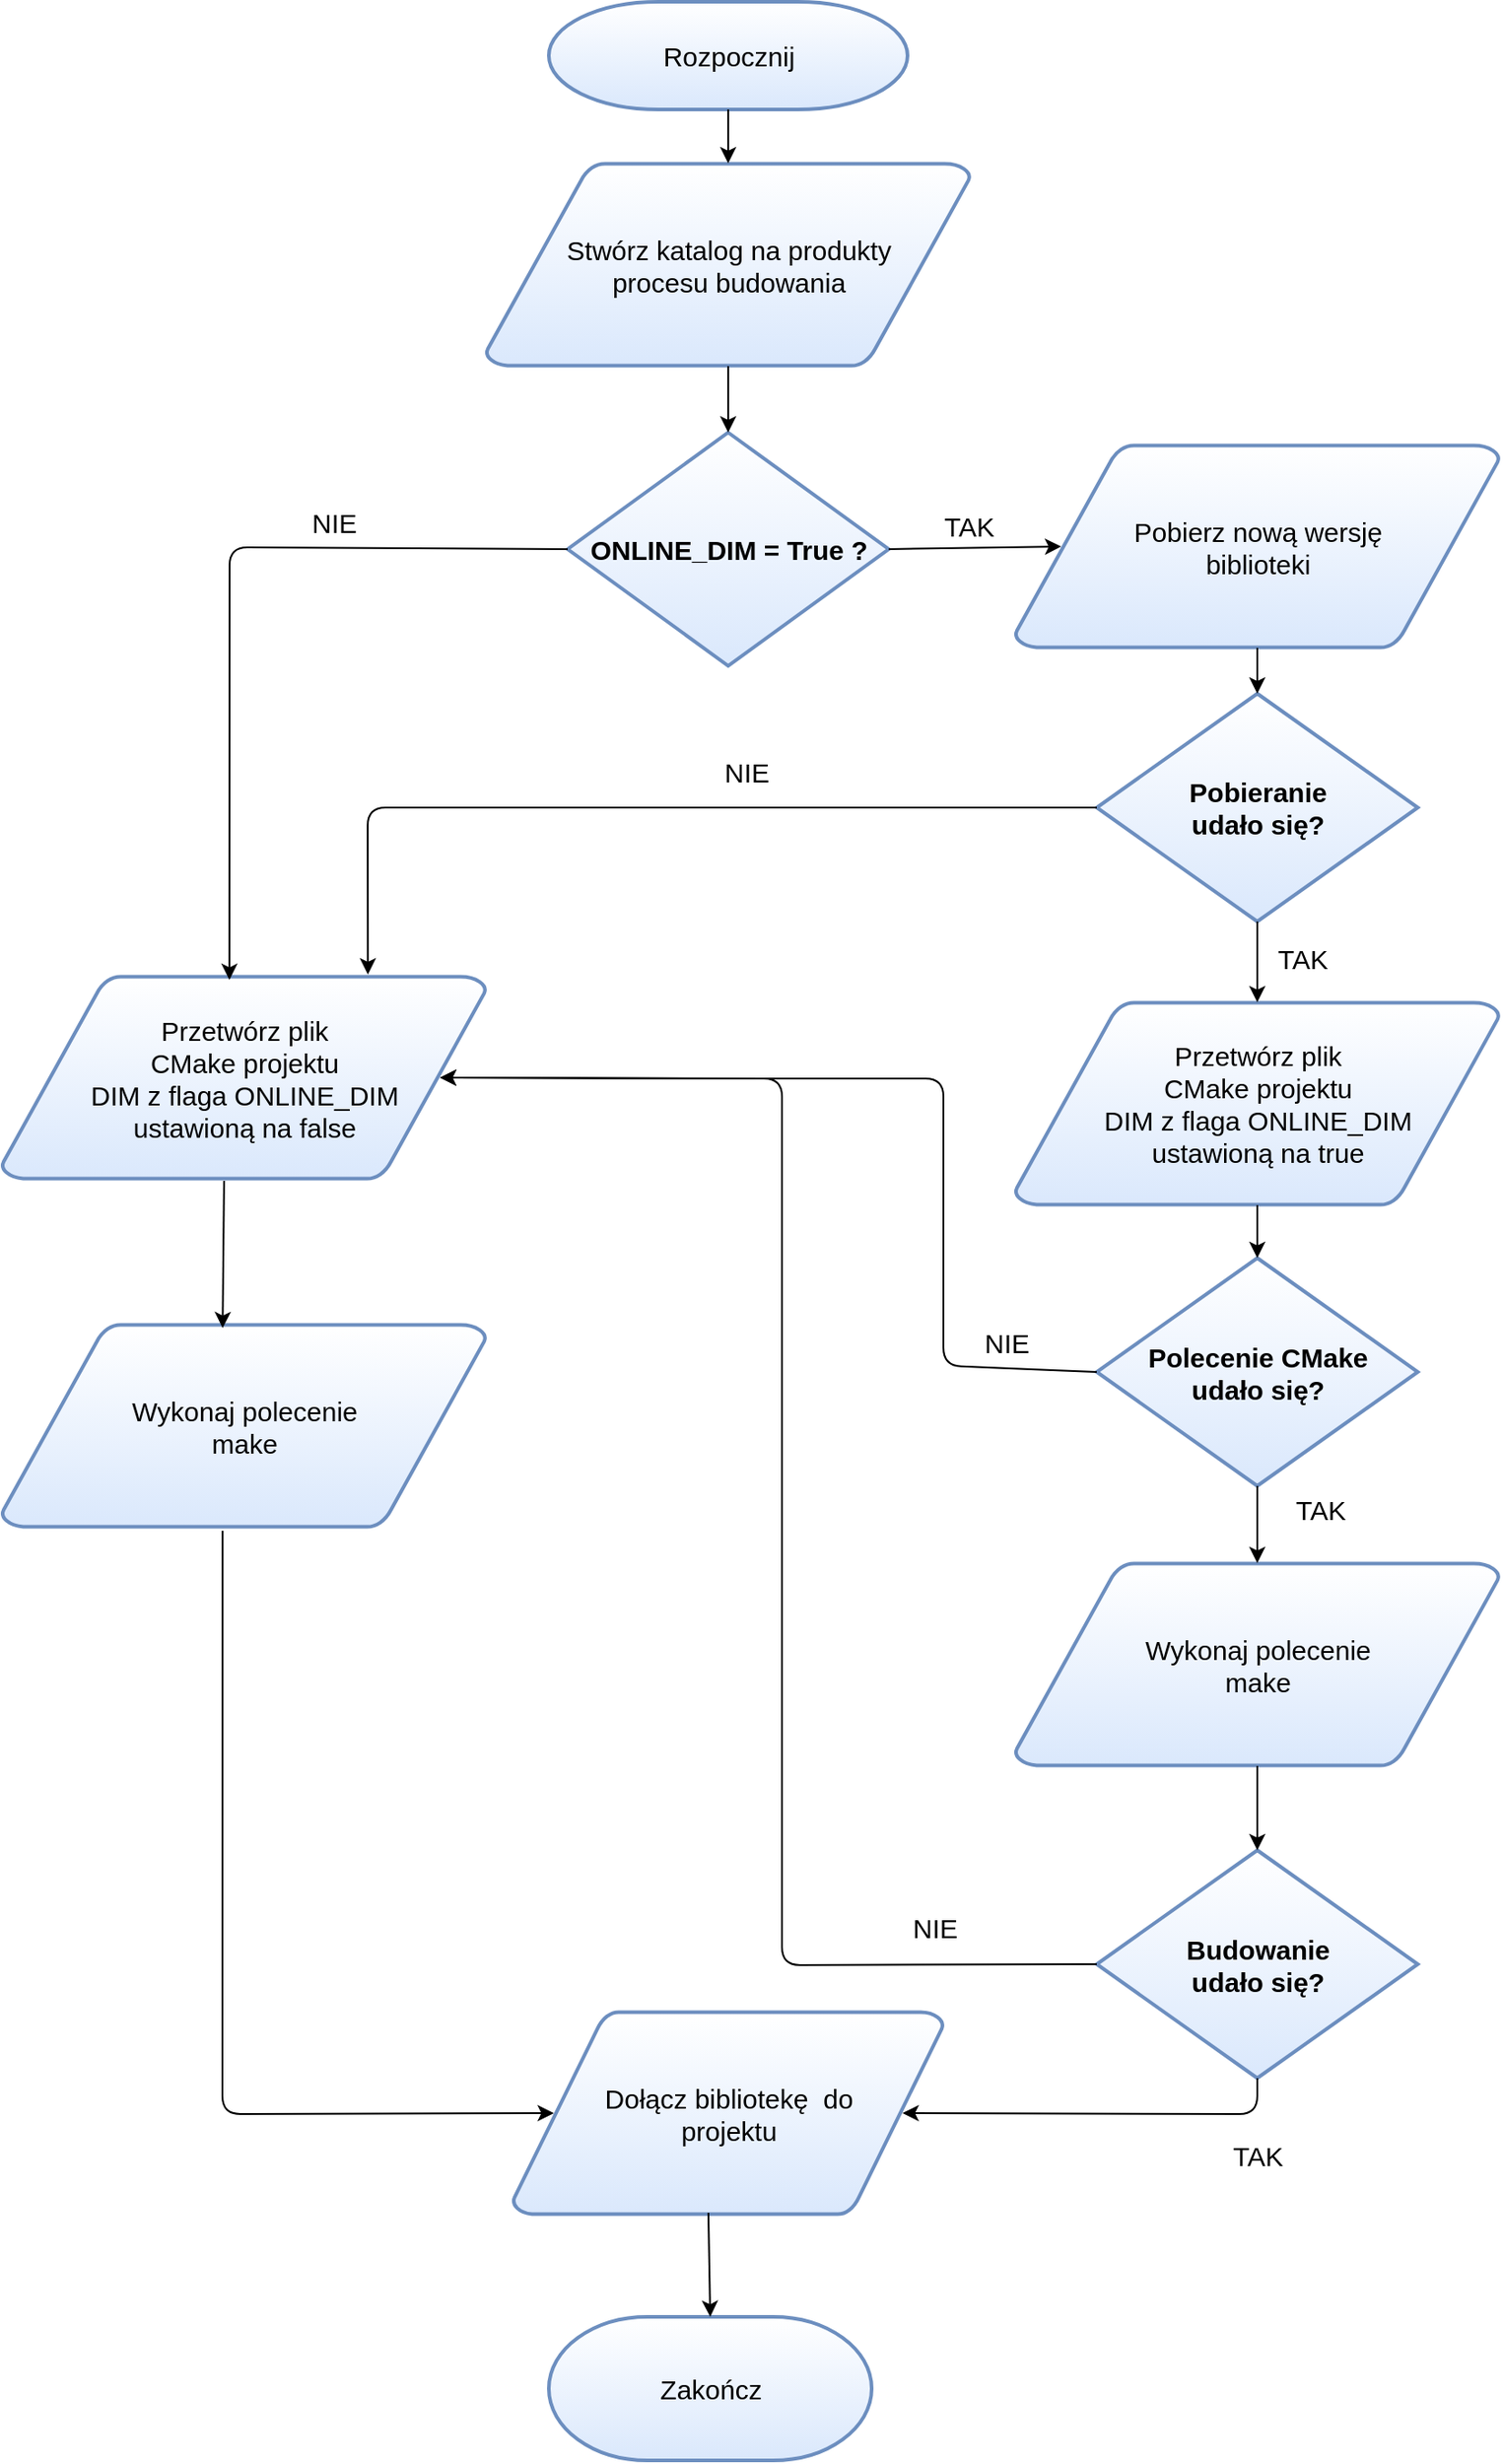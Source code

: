 <mxfile version="12.4.3" type="device" pages="1"><diagram id="6a731a19-8d31-9384-78a2-239565b7b9f0" name="Page-1"><mxGraphModel dx="2062" dy="1122" grid="1" gridSize="10" guides="1" tooltips="1" connect="1" arrows="1" fold="1" page="1" pageScale="1" pageWidth="925" pageHeight="1400" background="#ffffff" math="0" shadow="0"><root><mxCell id="0"/><mxCell id="1" parent="0"/><mxCell id="p2uiwKz1eEUBkbLoCsrr-55" value="Rozpocznij" style="shape=mxgraph.flowchart.terminator;strokeWidth=2;gradientDirection=north;fontStyle=0;html=1;fontSize=15;fillColor=#dae8fc;strokeColor=#6c8ebf;gradientColor=#ffffff;" parent="1" vertex="1"><mxGeometry x="350" y="10" width="200" height="60" as="geometry"/></mxCell><mxCell id="p2uiwKz1eEUBkbLoCsrr-56" value="&lt;strong style=&quot;font-size: 15px;&quot;&gt;ONLINE_DIM = True ?&lt;/strong&gt;" style="shape=mxgraph.flowchart.decision;strokeWidth=2;gradientDirection=north;fontStyle=0;html=1;fontSize=15;fillColor=#dae8fc;strokeColor=#6c8ebf;gradientColor=#ffffff;" parent="1" vertex="1"><mxGeometry x="360.5" y="250" width="179" height="130" as="geometry"/></mxCell><mxCell id="p2uiwKz1eEUBkbLoCsrr-57" value="&lt;font style=&quot;font-size: 15px;&quot;&gt;Przetwórz plik&lt;br style=&quot;font-size: 15px;&quot;&gt;CMake projektu&lt;br style=&quot;font-size: 15px;&quot;&gt;DIM z flaga ONLINE_DIM&lt;br style=&quot;font-size: 15px;&quot;&gt;ustawioną na false&lt;/font&gt;" style="shape=mxgraph.flowchart.data;strokeWidth=2;gradientDirection=north;fontStyle=0;html=1;fontSize=15;fillColor=#dae8fc;strokeColor=#6c8ebf;gradientColor=#ffffff;" parent="1" vertex="1"><mxGeometry x="45" y="553" width="270" height="113" as="geometry"/></mxCell><mxCell id="p2uiwKz1eEUBkbLoCsrr-59" value="Zakończ" style="shape=mxgraph.flowchart.terminator;strokeWidth=2;gradientDirection=north;fontStyle=0;html=1;fontSize=15;fillColor=#dae8fc;strokeColor=#6c8ebf;gradientColor=#ffffff;" parent="1" vertex="1"><mxGeometry x="350" y="1300" width="180" height="80" as="geometry"/></mxCell><mxCell id="p2uiwKz1eEUBkbLoCsrr-62" value="&lt;span style=&quot;font-size: 15px&quot;&gt;Dołącz bibliotekę&amp;nbsp; do&lt;br style=&quot;font-size: 15px&quot;&gt;&lt;/span&gt;projektu" style="shape=mxgraph.flowchart.data;strokeWidth=2;gradientDirection=north;fontStyle=0;html=1;fontSize=15;fillColor=#dae8fc;strokeColor=#6c8ebf;gradientColor=#ffffff;" parent="1" vertex="1"><mxGeometry x="330" y="1130" width="240" height="113" as="geometry"/></mxCell><mxCell id="p2uiwKz1eEUBkbLoCsrr-63" value="Pobierz nową wersję&lt;br&gt;biblioteki" style="shape=mxgraph.flowchart.data;strokeWidth=2;gradientDirection=north;fontStyle=0;html=1;fontSize=15;fillColor=#dae8fc;strokeColor=#6c8ebf;gradientColor=#ffffff;" parent="1" vertex="1"><mxGeometry x="610" y="257" width="270" height="113" as="geometry"/></mxCell><mxCell id="p2uiwKz1eEUBkbLoCsrr-64" value="Stwórz katalog na produkty&lt;br&gt;procesu budowania" style="shape=mxgraph.flowchart.data;strokeWidth=2;gradientDirection=north;fontStyle=0;html=1;fontSize=15;fillColor=#dae8fc;strokeColor=#6c8ebf;gradientColor=#ffffff;" parent="1" vertex="1"><mxGeometry x="315" y="100" width="270" height="113" as="geometry"/></mxCell><mxCell id="p2uiwKz1eEUBkbLoCsrr-65" value="&lt;span style=&quot;color: rgba(0 , 0 , 0 , 0) ; font-family: monospace ; font-size: 0px&quot;&gt;%3CmxGraphModel%3E%3Croot%3E%3CmxCell%20id%3D%220%22%2F%3E%3CmxCell%20id%3D%221%22%20parent%3D%220%22%2F%3E%3CmxCell%20id%3D%222%22%20value%3D%22%26lt%3Bfont%20style%3D%26quot%3Bfont-size%3A%2015px%3B%26quot%3B%26gt%3BPrzetw%C3%B3rz%20plik%26lt%3Bbr%20style%3D%26quot%3Bfont-size%3A%2015px%3B%26quot%3B%26gt%3BCMake%20projektu%26lt%3Bbr%20style%3D%26quot%3Bfont-size%3A%2015px%3B%26quot%3B%26gt%3BDIM%20z%20flaga%20ONLINE_DIM%26lt%3Bbr%20style%3D%26quot%3Bfont-size%3A%2015px%3B%26quot%3B%26gt%3Bustawion%C4%85%20na%20false%26lt%3B%2Ffont%26gt%3B%22%20style%3D%22shape%3Dmxgraph.flowchart.data%3BstrokeWidth%3D2%3BgradientColor%3Dnone%3BgradientDirection%3Dnorth%3BfontStyle%3D0%3Bhtml%3D1%3BfontSize%3D15%3B%22%20vertex%3D%221%22%20parent%3D%221%22%3E%3CmxGeometry%20x%3D%22620%22%20y%3D%22402.5%22%20width%3D%22270%22%20height%3D%22113%22%20as%3D%22geometry%22%2F%3E%3C%2FmxCell%3E%3C%2Froot%3E%3C%2FmxGraphModel%3E&lt;/span&gt;" style="text;html=1;align=center;verticalAlign=middle;resizable=0;points=[];;autosize=1;fontSize=15;" parent="1" vertex="1"><mxGeometry x="467" y="609" width="20" height="30" as="geometry"/></mxCell><mxCell id="p2uiwKz1eEUBkbLoCsrr-66" value="&lt;font style=&quot;font-size: 15px&quot;&gt;Przetwórz plik&lt;br style=&quot;font-size: 15px&quot;&gt;CMake projektu&lt;br style=&quot;font-size: 15px&quot;&gt;DIM z flaga ONLINE_DIM&lt;br style=&quot;font-size: 15px&quot;&gt;ustawioną na true&lt;/font&gt;" style="shape=mxgraph.flowchart.data;strokeWidth=2;gradientDirection=north;fontStyle=0;html=1;fontSize=15;fillColor=#dae8fc;strokeColor=#6c8ebf;gradientColor=#ffffff;" parent="1" vertex="1"><mxGeometry x="610" y="567.5" width="270" height="113" as="geometry"/></mxCell><mxCell id="p2uiwKz1eEUBkbLoCsrr-67" value="&lt;strong style=&quot;font-size: 15px;&quot;&gt;Budowanie&lt;br style=&quot;font-size: 15px;&quot;&gt;udało się?&lt;br style=&quot;font-size: 15px;&quot;&gt;&lt;/strong&gt;" style="shape=mxgraph.flowchart.decision;strokeWidth=2;gradientDirection=north;fontStyle=0;html=1;fontSize=15;fillColor=#dae8fc;strokeColor=#6c8ebf;gradientColor=#ffffff;" parent="1" vertex="1"><mxGeometry x="655.5" y="1040" width="179" height="127" as="geometry"/></mxCell><mxCell id="p2uiwKz1eEUBkbLoCsrr-72" value="Wykonaj polecenie&lt;br&gt;make" style="shape=mxgraph.flowchart.data;strokeWidth=2;gradientDirection=north;fontStyle=0;html=1;fontSize=15;fillColor=#dae8fc;strokeColor=#6c8ebf;gradientColor=#ffffff;" parent="1" vertex="1"><mxGeometry x="45" y="747" width="270" height="113" as="geometry"/></mxCell><mxCell id="p2uiwKz1eEUBkbLoCsrr-74" value="&lt;strong style=&quot;font-size: 15px;&quot;&gt;Pobieranie&lt;br style=&quot;font-size: 15px;&quot;&gt;udało się?&lt;br style=&quot;font-size: 15px;&quot;&gt;&lt;/strong&gt;" style="shape=mxgraph.flowchart.decision;strokeWidth=2;gradientDirection=north;fontStyle=0;html=1;fontSize=15;fillColor=#dae8fc;strokeColor=#6c8ebf;gradientColor=#ffffff;" parent="1" vertex="1"><mxGeometry x="655.5" y="395.5" width="179" height="127" as="geometry"/></mxCell><mxCell id="p2uiwKz1eEUBkbLoCsrr-75" value="&lt;strong style=&quot;font-size: 15px;&quot;&gt;Polecenie CMake&lt;br style=&quot;font-size: 15px;&quot;&gt;udało się?&lt;br style=&quot;font-size: 15px;&quot;&gt;&lt;/strong&gt;" style="shape=mxgraph.flowchart.decision;strokeWidth=2;gradientDirection=north;fontStyle=0;html=1;fontSize=15;fillColor=#dae8fc;strokeColor=#6c8ebf;gradientColor=#ffffff;" parent="1" vertex="1"><mxGeometry x="655.5" y="710" width="179" height="127" as="geometry"/></mxCell><mxCell id="p2uiwKz1eEUBkbLoCsrr-76" value="Wykonaj polecenie&lt;br&gt;make" style="shape=mxgraph.flowchart.data;strokeWidth=2;gradientDirection=north;fontStyle=0;html=1;fontSize=15;fillColor=#dae8fc;strokeColor=#6c8ebf;gradientColor=#ffffff;" parent="1" vertex="1"><mxGeometry x="610" y="880" width="270" height="113" as="geometry"/></mxCell><mxCell id="p2uiwKz1eEUBkbLoCsrr-77" value="" style="endArrow=classic;html=1;fontSize=15;entryX=0.095;entryY=0.5;entryDx=0;entryDy=0;entryPerimeter=0;exitX=0.456;exitY=1.018;exitDx=0;exitDy=0;exitPerimeter=0;" parent="1" source="p2uiwKz1eEUBkbLoCsrr-72" target="p2uiwKz1eEUBkbLoCsrr-62" edge="1"><mxGeometry width="50" height="50" relative="1" as="geometry"><mxPoint x="40" y="1410" as="sourcePoint"/><mxPoint x="90" y="1360" as="targetPoint"/><Array as="points"><mxPoint x="168" y="1187"/></Array></mxGeometry></mxCell><mxCell id="p2uiwKz1eEUBkbLoCsrr-78" value="" style="endArrow=classic;html=1;fontSize=15;entryX=0.456;entryY=0.018;entryDx=0;entryDy=0;entryPerimeter=0;exitX=0.459;exitY=1.009;exitDx=0;exitDy=0;exitPerimeter=0;" parent="1" source="p2uiwKz1eEUBkbLoCsrr-57" target="p2uiwKz1eEUBkbLoCsrr-72" edge="1"><mxGeometry width="50" height="50" relative="1" as="geometry"><mxPoint x="200" y="690" as="sourcePoint"/><mxPoint x="90" y="1360" as="targetPoint"/></mxGeometry></mxCell><mxCell id="p2uiwKz1eEUBkbLoCsrr-79" value="" style="endArrow=classic;html=1;fontSize=15;exitX=0;exitY=0.5;exitDx=0;exitDy=0;exitPerimeter=0;entryX=0.47;entryY=0.018;entryDx=0;entryDy=0;entryPerimeter=0;" parent="1" source="p2uiwKz1eEUBkbLoCsrr-56" target="p2uiwKz1eEUBkbLoCsrr-57" edge="1"><mxGeometry width="50" height="50" relative="1" as="geometry"><mxPoint x="425" y="750" as="sourcePoint"/><mxPoint x="180" y="500" as="targetPoint"/><Array as="points"><mxPoint x="172" y="314"/></Array></mxGeometry></mxCell><mxCell id="p2uiwKz1eEUBkbLoCsrr-80" value="NIE" style="text;html=1;align=center;verticalAlign=middle;resizable=0;points=[];;autosize=1;fontSize=15;" parent="1" vertex="1"><mxGeometry x="210" y="290" width="40" height="20" as="geometry"/></mxCell><mxCell id="p2uiwKz1eEUBkbLoCsrr-81" value="" style="endArrow=classic;html=1;fontSize=15;entryX=0.5;entryY=0;entryDx=0;entryDy=0;entryPerimeter=0;exitX=0.5;exitY=1;exitDx=0;exitDy=0;exitPerimeter=0;" parent="1" source="p2uiwKz1eEUBkbLoCsrr-55" target="p2uiwKz1eEUBkbLoCsrr-64" edge="1"><mxGeometry width="50" height="50" relative="1" as="geometry"><mxPoint x="45" y="377" as="sourcePoint"/><mxPoint x="95" y="327" as="targetPoint"/></mxGeometry></mxCell><mxCell id="p2uiwKz1eEUBkbLoCsrr-82" value="" style="endArrow=classic;html=1;fontSize=15;entryX=0.5;entryY=0;entryDx=0;entryDy=0;entryPerimeter=0;" parent="1" source="p2uiwKz1eEUBkbLoCsrr-64" target="p2uiwKz1eEUBkbLoCsrr-56" edge="1"><mxGeometry width="50" height="50" relative="1" as="geometry"><mxPoint x="130" y="160" as="sourcePoint"/><mxPoint x="180" y="110" as="targetPoint"/></mxGeometry></mxCell><mxCell id="p2uiwKz1eEUBkbLoCsrr-83" value="" style="endArrow=classic;html=1;fontSize=15;exitX=1;exitY=0.5;exitDx=0;exitDy=0;exitPerimeter=0;entryX=0.095;entryY=0.5;entryDx=0;entryDy=0;entryPerimeter=0;" parent="1" source="p2uiwKz1eEUBkbLoCsrr-56" target="p2uiwKz1eEUBkbLoCsrr-63" edge="1"><mxGeometry width="50" height="50" relative="1" as="geometry"><mxPoint x="680" y="200" as="sourcePoint"/><mxPoint x="730" y="150" as="targetPoint"/></mxGeometry></mxCell><mxCell id="p2uiwKz1eEUBkbLoCsrr-84" value="TAK" style="text;html=1;align=center;verticalAlign=middle;resizable=0;points=[];;autosize=1;fontSize=15;" parent="1" vertex="1"><mxGeometry x="564" y="292" width="40" height="20" as="geometry"/></mxCell><mxCell id="p2uiwKz1eEUBkbLoCsrr-86" value="" style="endArrow=classic;html=1;fontSize=15;exitX=0.5;exitY=1;exitDx=0;exitDy=0;exitPerimeter=0;entryX=0.5;entryY=0;entryDx=0;entryDy=0;entryPerimeter=0;" parent="1" source="p2uiwKz1eEUBkbLoCsrr-63" target="p2uiwKz1eEUBkbLoCsrr-74" edge="1"><mxGeometry width="50" height="50" relative="1" as="geometry"><mxPoint x="980" y="230" as="sourcePoint"/><mxPoint x="1030" y="180" as="targetPoint"/></mxGeometry></mxCell><mxCell id="p2uiwKz1eEUBkbLoCsrr-87" value="" style="endArrow=classic;html=1;fontSize=15;exitX=0;exitY=0.5;exitDx=0;exitDy=0;exitPerimeter=0;entryX=0.756;entryY=-0.009;entryDx=0;entryDy=0;entryPerimeter=0;" parent="1" source="p2uiwKz1eEUBkbLoCsrr-74" target="p2uiwKz1eEUBkbLoCsrr-57" edge="1"><mxGeometry width="50" height="50" relative="1" as="geometry"><mxPoint x="370" y="500" as="sourcePoint"/><mxPoint x="420" y="450" as="targetPoint"/><Array as="points"><mxPoint x="249" y="459"/></Array></mxGeometry></mxCell><mxCell id="p2uiwKz1eEUBkbLoCsrr-88" value="NIE" style="text;html=1;align=center;verticalAlign=middle;resizable=0;points=[];;autosize=1;fontSize=15;" parent="1" vertex="1"><mxGeometry x="440" y="429" width="40" height="20" as="geometry"/></mxCell><mxCell id="p2uiwKz1eEUBkbLoCsrr-89" value="" style="endArrow=classic;html=1;fontSize=15;entryX=0.5;entryY=0;entryDx=0;entryDy=0;entryPerimeter=0;exitX=0.5;exitY=1;exitDx=0;exitDy=0;exitPerimeter=0;" parent="1" source="p2uiwKz1eEUBkbLoCsrr-74" target="p2uiwKz1eEUBkbLoCsrr-66" edge="1"><mxGeometry width="50" height="50" relative="1" as="geometry"><mxPoint x="500" y="630" as="sourcePoint"/><mxPoint x="550" y="580" as="targetPoint"/></mxGeometry></mxCell><mxCell id="p2uiwKz1eEUBkbLoCsrr-91" value="TAK" style="text;html=1;align=center;verticalAlign=middle;resizable=0;points=[];;autosize=1;fontSize=15;" parent="1" vertex="1"><mxGeometry x="750" y="533" width="40" height="20" as="geometry"/></mxCell><mxCell id="p2uiwKz1eEUBkbLoCsrr-92" value="" style="endArrow=classic;html=1;fontSize=15;entryX=0.5;entryY=0;entryDx=0;entryDy=0;entryPerimeter=0;exitX=0.5;exitY=1;exitDx=0;exitDy=0;exitPerimeter=0;" parent="1" source="p2uiwKz1eEUBkbLoCsrr-66" target="p2uiwKz1eEUBkbLoCsrr-75" edge="1"><mxGeometry width="50" height="50" relative="1" as="geometry"><mxPoint x="530" y="830" as="sourcePoint"/><mxPoint x="580" y="780" as="targetPoint"/></mxGeometry></mxCell><mxCell id="p2uiwKz1eEUBkbLoCsrr-93" value="" style="endArrow=classic;html=1;fontSize=15;entryX=0.905;entryY=0.5;entryDx=0;entryDy=0;entryPerimeter=0;exitX=0;exitY=0.5;exitDx=0;exitDy=0;exitPerimeter=0;" parent="1" source="p2uiwKz1eEUBkbLoCsrr-75" target="p2uiwKz1eEUBkbLoCsrr-57" edge="1"><mxGeometry width="50" height="50" relative="1" as="geometry"><mxPoint x="510" y="840" as="sourcePoint"/><mxPoint x="560" y="790" as="targetPoint"/><Array as="points"><mxPoint x="570" y="770"/><mxPoint x="570" y="700"/><mxPoint x="570" y="610"/><mxPoint x="440" y="610"/></Array></mxGeometry></mxCell><mxCell id="p2uiwKz1eEUBkbLoCsrr-94" value="NIE" style="text;html=1;align=center;verticalAlign=middle;resizable=0;points=[];;autosize=1;fontSize=15;" parent="1" vertex="1"><mxGeometry x="585" y="747" width="40" height="20" as="geometry"/></mxCell><mxCell id="p2uiwKz1eEUBkbLoCsrr-95" value="" style="endArrow=classic;html=1;fontSize=15;entryX=0.5;entryY=0;entryDx=0;entryDy=0;entryPerimeter=0;exitX=0.5;exitY=1;exitDx=0;exitDy=0;exitPerimeter=0;" parent="1" source="p2uiwKz1eEUBkbLoCsrr-75" target="p2uiwKz1eEUBkbLoCsrr-76" edge="1"><mxGeometry width="50" height="50" relative="1" as="geometry"><mxPoint x="460" y="940" as="sourcePoint"/><mxPoint x="510" y="890" as="targetPoint"/></mxGeometry></mxCell><mxCell id="p2uiwKz1eEUBkbLoCsrr-96" value="TAK" style="text;html=1;align=center;verticalAlign=middle;resizable=0;points=[];;autosize=1;fontSize=15;" parent="1" vertex="1"><mxGeometry x="760" y="840" width="40" height="20" as="geometry"/></mxCell><mxCell id="p2uiwKz1eEUBkbLoCsrr-97" value="" style="endArrow=classic;html=1;fontSize=15;exitX=0;exitY=0.5;exitDx=0;exitDy=0;exitPerimeter=0;entryX=0.905;entryY=0.5;entryDx=0;entryDy=0;entryPerimeter=0;" parent="1" source="p2uiwKz1eEUBkbLoCsrr-67" target="p2uiwKz1eEUBkbLoCsrr-57" edge="1"><mxGeometry width="50" height="50" relative="1" as="geometry"><mxPoint x="650" y="1100" as="sourcePoint"/><mxPoint x="460" y="920" as="targetPoint"/><Array as="points"><mxPoint x="480" y="1104"/><mxPoint x="480" y="610"/></Array></mxGeometry></mxCell><mxCell id="p2uiwKz1eEUBkbLoCsrr-98" value="NIE" style="text;html=1;align=center;verticalAlign=middle;resizable=0;points=[];;autosize=1;fontSize=15;" parent="1" vertex="1"><mxGeometry x="545" y="1073" width="40" height="20" as="geometry"/></mxCell><mxCell id="p2uiwKz1eEUBkbLoCsrr-99" value="" style="endArrow=classic;html=1;fontSize=15;entryX=0.5;entryY=0;entryDx=0;entryDy=0;entryPerimeter=0;exitX=0.5;exitY=1;exitDx=0;exitDy=0;exitPerimeter=0;" parent="1" source="p2uiwKz1eEUBkbLoCsrr-76" target="p2uiwKz1eEUBkbLoCsrr-67" edge="1"><mxGeometry width="50" height="50" relative="1" as="geometry"><mxPoint x="620" y="1070" as="sourcePoint"/><mxPoint x="670" y="1020" as="targetPoint"/></mxGeometry></mxCell><mxCell id="p2uiwKz1eEUBkbLoCsrr-100" value="" style="endArrow=classic;html=1;fontSize=15;entryX=0.905;entryY=0.5;entryDx=0;entryDy=0;entryPerimeter=0;exitX=0.5;exitY=1;exitDx=0;exitDy=0;exitPerimeter=0;" parent="1" source="p2uiwKz1eEUBkbLoCsrr-67" target="p2uiwKz1eEUBkbLoCsrr-62" edge="1"><mxGeometry width="50" height="50" relative="1" as="geometry"><mxPoint x="620" y="1240" as="sourcePoint"/><mxPoint x="670" y="1190" as="targetPoint"/><Array as="points"><mxPoint x="745" y="1187"/></Array></mxGeometry></mxCell><mxCell id="p2uiwKz1eEUBkbLoCsrr-101" value="TAK" style="text;html=1;align=center;verticalAlign=middle;resizable=0;points=[];;autosize=1;fontSize=15;" parent="1" vertex="1"><mxGeometry x="725" y="1200" width="40" height="20" as="geometry"/></mxCell><mxCell id="p2uiwKz1eEUBkbLoCsrr-102" value="" style="endArrow=classic;html=1;fontSize=15;entryX=0.5;entryY=0;entryDx=0;entryDy=0;entryPerimeter=0;exitX=0.454;exitY=0.991;exitDx=0;exitDy=0;exitPerimeter=0;" parent="1" source="p2uiwKz1eEUBkbLoCsrr-62" target="p2uiwKz1eEUBkbLoCsrr-59" edge="1"><mxGeometry width="50" height="50" relative="1" as="geometry"><mxPoint x="200" y="1290" as="sourcePoint"/><mxPoint x="250" y="1240" as="targetPoint"/></mxGeometry></mxCell></root></mxGraphModel></diagram></mxfile>